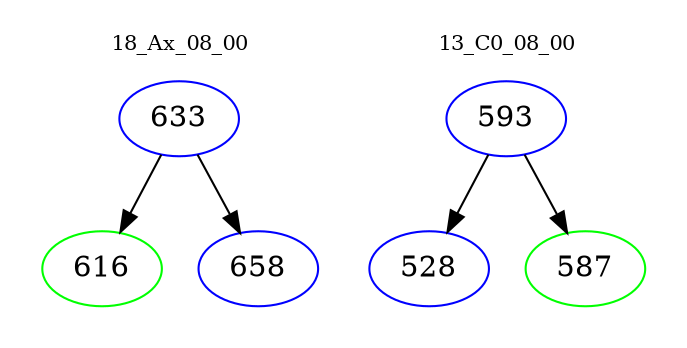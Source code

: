 digraph{
subgraph cluster_0 {
color = white
label = "18_Ax_08_00";
fontsize=10;
T0_633 [label="633", color="blue"]
T0_633 -> T0_616 [color="black"]
T0_616 [label="616", color="green"]
T0_633 -> T0_658 [color="black"]
T0_658 [label="658", color="blue"]
}
subgraph cluster_1 {
color = white
label = "13_C0_08_00";
fontsize=10;
T1_593 [label="593", color="blue"]
T1_593 -> T1_528 [color="black"]
T1_528 [label="528", color="blue"]
T1_593 -> T1_587 [color="black"]
T1_587 [label="587", color="green"]
}
}
